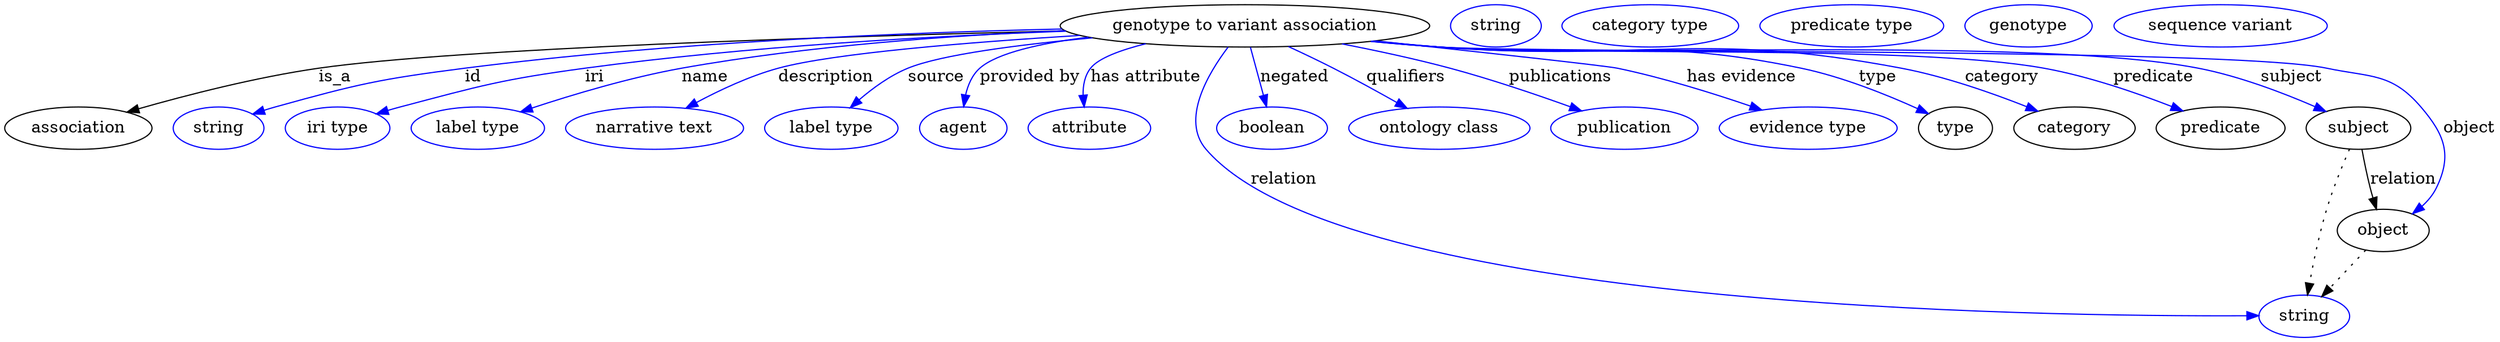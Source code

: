 digraph {
	graph [bb="0,0,2112.4,283"];
	node [label="\N"];
	"genotype to variant association"	[height=0.5,
		label="genotype to variant association",
		pos="1052.4,265",
		width=4.351];
	association	[height=0.5,
		pos="62.394,178",
		width=1.7332];
	"genotype to variant association" -> association	[label=is_a,
		lp="280.39,221.5",
		pos="e,103.73,191.66 900,260.76 706.71,256.03 384.37,245.92 266.39,229 213.54,221.42 154.41,206.15 113.47,194.47"];
	id	[color=blue,
		height=0.5,
		label=string,
		pos="181.39,178",
		width=1.0652];
	"genotype to variant association" -> id	[color=blue,
		label=id,
		lp="397.39,221.5",
		pos="e,210.38,189.99 897.31,262.33 762.78,259.33 563.06,251.13 390.39,229 317.94,219.71 299.77,215.57 229.39,196 226.29,195.14 223.09,\
194.17 219.89,193.15",
		style=solid];
	iri	[color=blue,
		height=0.5,
		label="iri type",
		pos="282.39,178",
		width=1.2277];
	"genotype to variant association" -> iri	[color=blue,
		label=iri,
		lp="500.39,221.5",
		pos="e,315.32,190.14 900.59,260.45 787.6,256.37 629.83,247.64 492.39,229 421.74,219.42 404.32,214.25 335.39,196 332.02,195.11 328.55,\
194.13 325.07,193.11",
		style=solid];
	name	[color=blue,
		height=0.5,
		label="label type",
		pos="401.39,178",
		width=1.5707];
	"genotype to variant association" -> name	[color=blue,
		label=name,
		lp="594.39,221.5",
		pos="e,437.66,191.88 899.62,260.9 805.28,257 682.1,248.29 574.39,229 530.56,221.15 481.95,206.56 447.44,195.15",
		style=solid];
	description	[color=blue,
		height=0.5,
		label="narrative text",
		pos="551.39,178",
		width=2.0943];
	"genotype to variant association" -> description	[color=blue,
		label=description,
		lp="696.89,221.5",
		pos="e,578,194.94 912.37,256.88 818.29,251.09 703.25,241.78 656.39,229 632.18,222.4 606.72,210.41 586.94,199.84",
		style=solid];
	source	[color=blue,
		height=0.5,
		label="label type",
		pos="701.39,178",
		width=1.5707];
	"genotype to variant association" -> source	[color=blue,
		label=source,
		lp="790.39,221.5",
		pos="e,717.45,195.36 922.94,254.81 861.18,249.09 794.69,240.59 766.39,229 751.19,222.77 736.49,212 724.93,202.05",
		style=solid];
	"provided by"	[color=blue,
		height=0.5,
		label=agent,
		pos="813.39,178",
		width=1.0291];
	"genotype to variant association" -> "provided by"	[color=blue,
		label="provided by",
		lp="869.89,221.5",
		pos="e,813.7,196.29 919.43,255.39 879.37,250.25 842.1,242.06 827.39,229 820.88,223.21 817.29,214.67 815.34,206.27",
		style=solid];
	"has attribute"	[color=blue,
		height=0.5,
		label=attribute,
		pos="920.39,178",
		width=1.4443];
	"genotype to variant association" -> "has attribute"	[color=blue,
		label="has attribute",
		lp="968.39,221.5",
		pos="e,915.97,196.01 968.22,249.8 946.87,244.44 928.08,237.52 921.39,229 916.4,222.63 914.91,214.28 915.04,206.23",
		style=solid];
	relation	[color=blue,
		height=0.5,
		label=string,
		pos="1950.4,18",
		width=1.0652];
	"genotype to variant association" -> relation	[color=blue,
		label=relation,
		lp="1085.4,134.5",
		pos="e,1912,18.522 1038.1,246.9 1021.1,224.5 997.78,185.13 1019.4,160 1135.4,25.097 1727.3,17.666 1901.9,18.464",
		style=solid];
	negated	[color=blue,
		height=0.5,
		label=boolean,
		pos="1075.4,178",
		width=1.2999];
	"genotype to variant association" -> negated	[color=blue,
		label=negated,
		lp="1094.4,221.5",
		pos="e,1070.7,196.18 1057,246.8 1060.2,235.05 1064.5,219.24 1068.1,205.84",
		style=solid];
	qualifiers	[color=blue,
		height=0.5,
		label="ontology class",
		pos="1216.4,178",
		width=2.1304];
	"genotype to variant association" -> qualifiers	[color=blue,
		label=qualifiers,
		lp="1188.9,221.5",
		pos="e,1189.4,194.85 1089.3,247.46 1101.5,241.8 1115.1,235.3 1127.4,229 1145.1,219.93 1164.3,209.23 1180.4,200.05",
		style=solid];
	publications	[color=blue,
		height=0.5,
		label=publication,
		pos="1373.4,178",
		width=1.7332];
	"genotype to variant association" -> publications	[color=blue,
		label=publications,
		lp="1320.4,221.5",
		pos="e,1337.2,192.76 1135.2,249.61 1164.2,243.97 1196.9,236.94 1226.4,229 1260.7,219.75 1298.7,206.75 1327.5,196.33",
		style=solid];
	"has evidence"	[color=blue,
		height=0.5,
		label="evidence type",
		pos="1529.4,178",
		width=2.0943];
	"genotype to variant association" -> "has evidence"	[color=blue,
		label="has evidence",
		lp="1473.9,221.5",
		pos="e,1490.2,193.46 1165.5,252.53 1248,243.99 1348.6,233.13 1368.4,229 1406.8,220.98 1449.2,207.64 1480.8,196.75",
		style=solid];
	type	[height=0.5,
		pos="1654.4,178",
		width=0.86659];
	"genotype to variant association" -> type	[color=blue,
		label=type,
		lp="1588.4,221.5",
		pos="e,1631.6,190.35 1162.2,252.08 1180.9,250.24 1200.2,248.47 1218.4,247 1354.2,236.06 1391.1,256.99 1524.4,229 1559,221.73 1596.5,206.44 \
1622.3,194.67",
		style=solid];
	category	[height=0.5,
		pos="1755.4,178",
		width=1.4263];
	"genotype to variant association" -> category	[color=blue,
		label=category,
		lp="1693.9,221.5",
		pos="e,1724.3,192.46 1161.3,251.97 1180.3,250.12 1199.9,248.37 1218.4,247 1391.4,234.16 1437.9,261.26 1608.4,229 1645.4,222 1685.8,207.75 \
1714.9,196.25",
		style=solid];
	predicate	[height=0.5,
		pos="1879.4,178",
		width=1.5165];
	"genotype to variant association" -> predicate	[color=blue,
		label=predicate,
		lp="1822.4,221.5",
		pos="e,1847.3,192.68 1160.4,251.89 1179.7,250.02 1199.6,248.29 1218.4,247 1331.8,239.21 1617.6,249.17 1729.4,229 1767,222.21 1808.1,208.01 \
1837.7,196.48",
		style=solid];
	subject	[height=0.5,
		pos="1996.4,178",
		width=1.2277];
	"genotype to variant association" -> subject	[color=blue,
		label=subject,
		lp="1939.4,221.5",
		pos="e,1968.8,192.18 1159.9,251.82 1179.3,249.95 1199.5,248.23 1218.4,247 1360.8,237.72 1720.2,255.98 1860.4,229 1895,222.33 1932.6,207.96 \
1959.4,196.33",
		style=solid];
	object	[height=0.5,
		pos="2017.4,91",
		width=1.0832];
	"genotype to variant association" -> object	[color=blue,
		label=object,
		lp="2090.4,178",
		pos="e,2042.3,105.25 1159.4,251.8 1179,249.92 1199.3,248.2 1218.4,247 1301.7,241.74 1887.7,246.2 1969.4,229 2007,221.07 2024.4,225.22 \
2049.4,196 2069.7,172.29 2076.1,155.03 2062.4,127 2059.5,121.17 2055.2,116.02 2050.3,111.6",
		style=solid];
	association_type	[color=blue,
		height=0.5,
		label=string,
		pos="1265.4,265",
		width=1.0652];
	association_category	[color=blue,
		height=0.5,
		label="category type",
		pos="1396.4,265",
		width=2.0762];
	"genotype to variant association_predicate"	[color=blue,
		height=0.5,
		label="predicate type",
		pos="1567.4,265",
		width=2.1665];
	subject -> relation	[pos="e,1953.1,36.136 1988.8,160.24 1982.9,146.64 1974.8,126.88 1969.4,109 1963.1,88.265 1958.2,64.241 1954.9,46.231",
		style=dotted];
	subject -> object	[label=relation,
		lp="2034.4,134.5",
		pos="e,2011.7,108.98 1999.4,159.77 2001.2,150.09 2003.6,137.8 2006.4,127 2007.1,124.32 2007.9,121.53 2008.7,118.76"];
	"genotype to variant association_subject"	[color=blue,
		height=0.5,
		label=genotype,
		pos="1717.4,265",
		width=1.4985];
	object -> relation	[pos="e,1965.2,34.713 2002.5,74.243 1993.6,64.775 1982.1,52.56 1972.1,42.024",
		style=dotted];
	"genotype to variant association_object"	[color=blue,
		height=0.5,
		label="sequence variant",
		pos="1879.4,265",
		width=2.5095];
}
